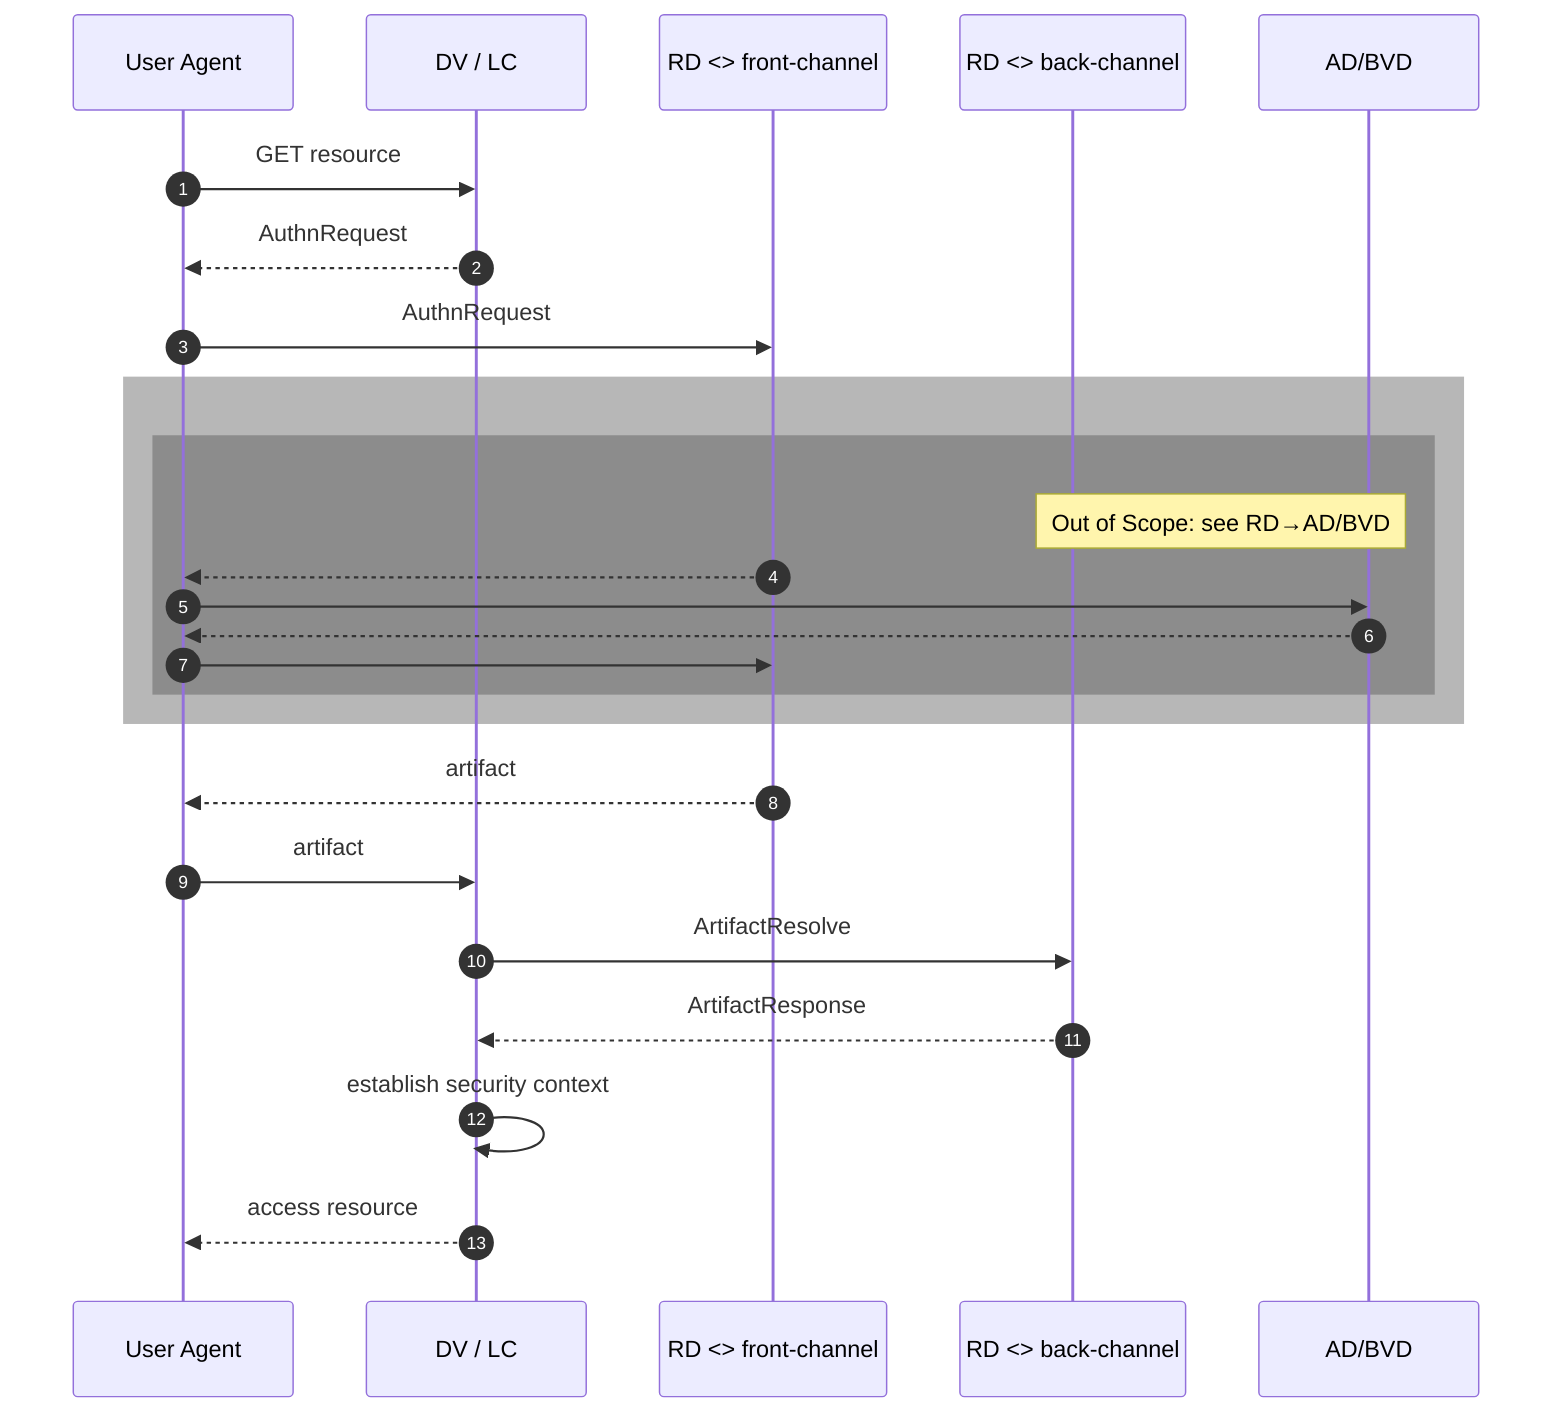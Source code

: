 %%{init: {
    "themeVariables": {"fontSize": "24px"},
    "sequence": {"boxMargin": 20}
}}%%
sequenceDiagram
autonumber
participant A as User Agent
participant B as DV / LC
participant C as RD <> front-channel
participant D as RD <> back-channel
participant E as AD/BVD
A->>B: GET resource
B-->>A: AuthnRequest
A->>C: AuthnRequest
rect rgba(75, 75, 75,.4)
rect rgba(75, 75, 75,.4)
    Note over D,E: Out of Scope: see RD#8594;AD/BVD
    C-->>A:
    A->>E:
    E-->>A:
    A->>C:
end
end
C-->>A: artifact
A->>B: artifact
B->>D: ArtifactResolve
D-->>B: ArtifactResponse
B->>B: establish security context
B-->>A: access resource